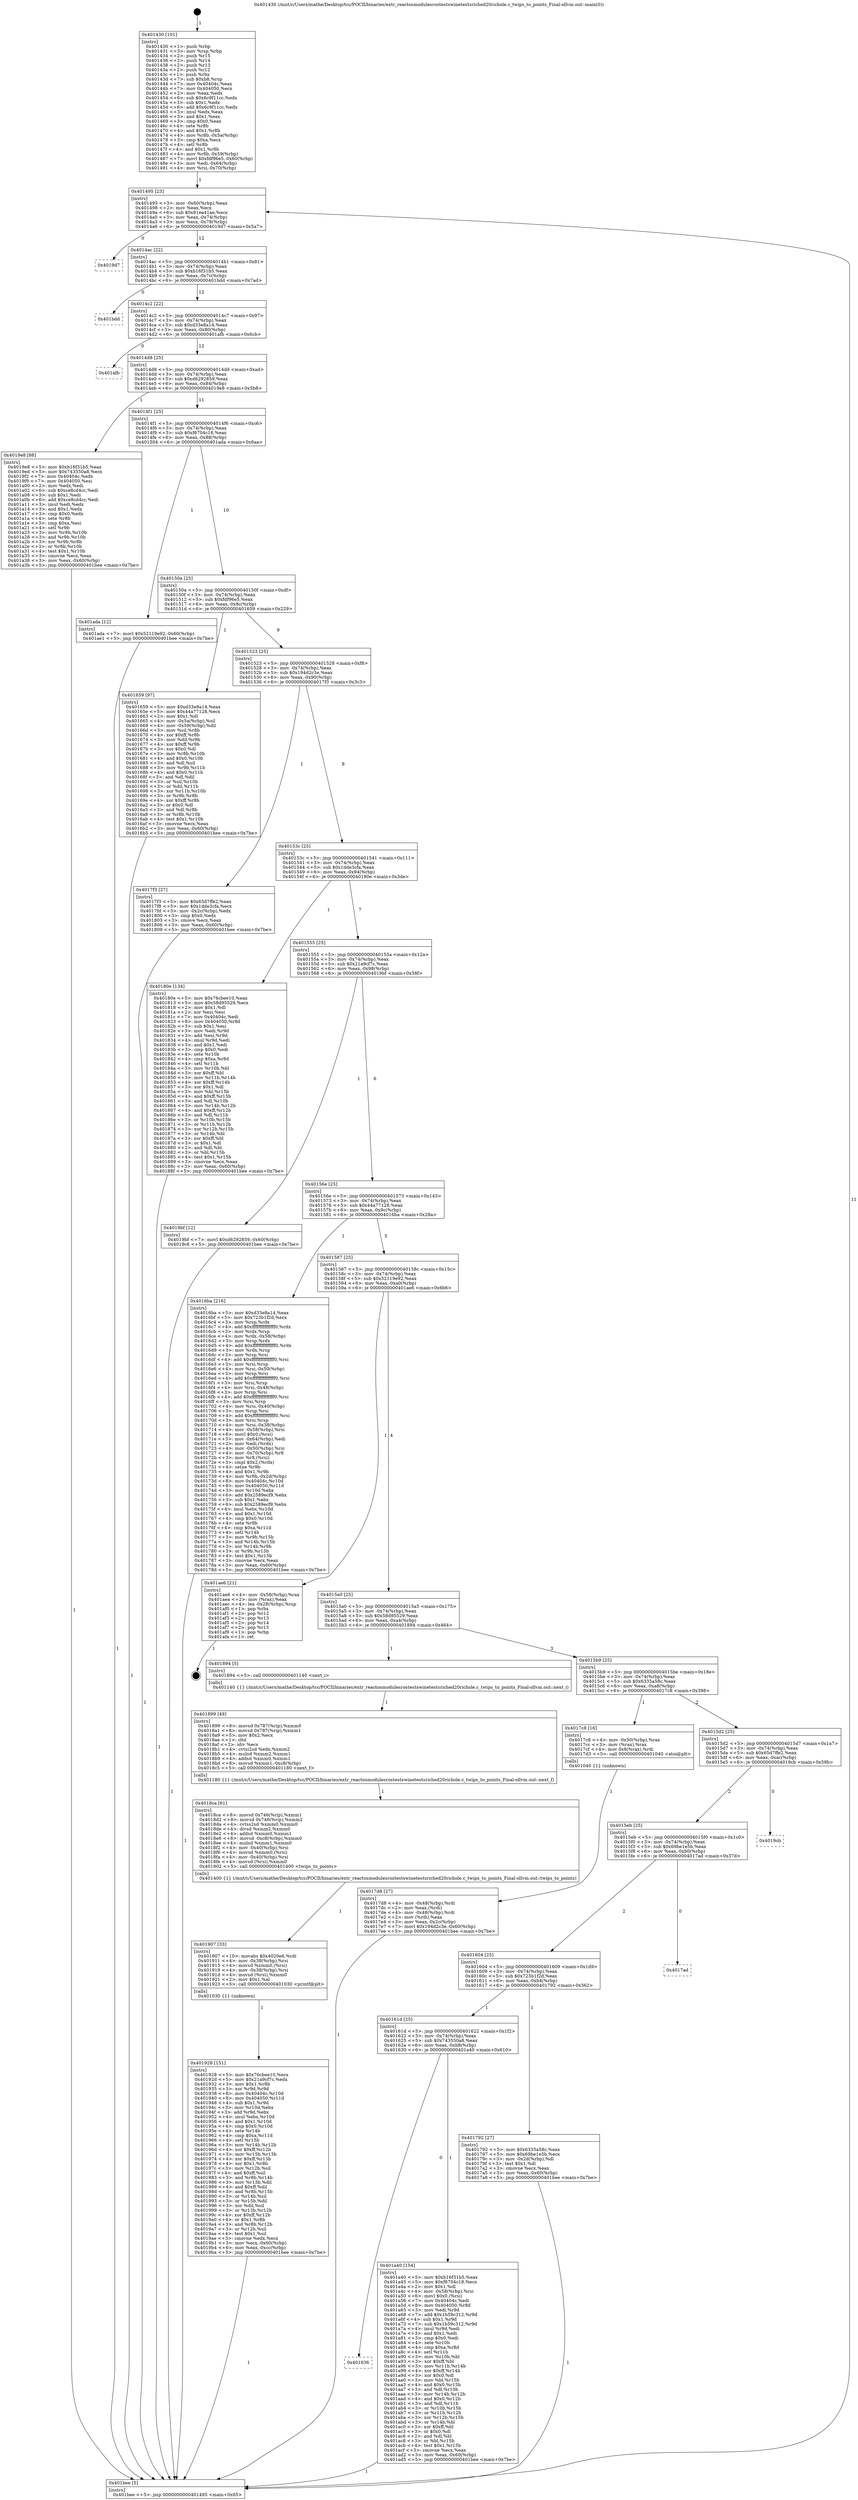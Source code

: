 digraph "0x401430" {
  label = "0x401430 (/mnt/c/Users/mathe/Desktop/tcc/POCII/binaries/extr_reactosmodulesrostestswinetestsriched20richole.c_twips_to_points_Final-ollvm.out::main(0))"
  labelloc = "t"
  node[shape=record]

  Entry [label="",width=0.3,height=0.3,shape=circle,fillcolor=black,style=filled]
  "0x401495" [label="{
     0x401495 [23]\l
     | [instrs]\l
     &nbsp;&nbsp;0x401495 \<+3\>: mov -0x60(%rbp),%eax\l
     &nbsp;&nbsp;0x401498 \<+2\>: mov %eax,%ecx\l
     &nbsp;&nbsp;0x40149a \<+6\>: sub $0x81ea41ae,%ecx\l
     &nbsp;&nbsp;0x4014a0 \<+3\>: mov %eax,-0x74(%rbp)\l
     &nbsp;&nbsp;0x4014a3 \<+3\>: mov %ecx,-0x78(%rbp)\l
     &nbsp;&nbsp;0x4014a6 \<+6\>: je 00000000004019d7 \<main+0x5a7\>\l
  }"]
  "0x4019d7" [label="{
     0x4019d7\l
  }", style=dashed]
  "0x4014ac" [label="{
     0x4014ac [22]\l
     | [instrs]\l
     &nbsp;&nbsp;0x4014ac \<+5\>: jmp 00000000004014b1 \<main+0x81\>\l
     &nbsp;&nbsp;0x4014b1 \<+3\>: mov -0x74(%rbp),%eax\l
     &nbsp;&nbsp;0x4014b4 \<+5\>: sub $0xb16f31b5,%eax\l
     &nbsp;&nbsp;0x4014b9 \<+3\>: mov %eax,-0x7c(%rbp)\l
     &nbsp;&nbsp;0x4014bc \<+6\>: je 0000000000401bdd \<main+0x7ad\>\l
  }"]
  Exit [label="",width=0.3,height=0.3,shape=circle,fillcolor=black,style=filled,peripheries=2]
  "0x401bdd" [label="{
     0x401bdd\l
  }", style=dashed]
  "0x4014c2" [label="{
     0x4014c2 [22]\l
     | [instrs]\l
     &nbsp;&nbsp;0x4014c2 \<+5\>: jmp 00000000004014c7 \<main+0x97\>\l
     &nbsp;&nbsp;0x4014c7 \<+3\>: mov -0x74(%rbp),%eax\l
     &nbsp;&nbsp;0x4014ca \<+5\>: sub $0xd33e8a14,%eax\l
     &nbsp;&nbsp;0x4014cf \<+3\>: mov %eax,-0x80(%rbp)\l
     &nbsp;&nbsp;0x4014d2 \<+6\>: je 0000000000401afb \<main+0x6cb\>\l
  }"]
  "0x401636" [label="{
     0x401636\l
  }", style=dashed]
  "0x401afb" [label="{
     0x401afb\l
  }", style=dashed]
  "0x4014d8" [label="{
     0x4014d8 [25]\l
     | [instrs]\l
     &nbsp;&nbsp;0x4014d8 \<+5\>: jmp 00000000004014dd \<main+0xad\>\l
     &nbsp;&nbsp;0x4014dd \<+3\>: mov -0x74(%rbp),%eax\l
     &nbsp;&nbsp;0x4014e0 \<+5\>: sub $0xd6292859,%eax\l
     &nbsp;&nbsp;0x4014e5 \<+6\>: mov %eax,-0x84(%rbp)\l
     &nbsp;&nbsp;0x4014eb \<+6\>: je 00000000004019e8 \<main+0x5b8\>\l
  }"]
  "0x401a40" [label="{
     0x401a40 [154]\l
     | [instrs]\l
     &nbsp;&nbsp;0x401a40 \<+5\>: mov $0xb16f31b5,%eax\l
     &nbsp;&nbsp;0x401a45 \<+5\>: mov $0xf6704c18,%ecx\l
     &nbsp;&nbsp;0x401a4a \<+2\>: mov $0x1,%dl\l
     &nbsp;&nbsp;0x401a4c \<+4\>: mov -0x58(%rbp),%rsi\l
     &nbsp;&nbsp;0x401a50 \<+6\>: movl $0x0,(%rsi)\l
     &nbsp;&nbsp;0x401a56 \<+7\>: mov 0x40404c,%edi\l
     &nbsp;&nbsp;0x401a5d \<+8\>: mov 0x404050,%r8d\l
     &nbsp;&nbsp;0x401a65 \<+3\>: mov %edi,%r9d\l
     &nbsp;&nbsp;0x401a68 \<+7\>: add $0x1b59c312,%r9d\l
     &nbsp;&nbsp;0x401a6f \<+4\>: sub $0x1,%r9d\l
     &nbsp;&nbsp;0x401a73 \<+7\>: sub $0x1b59c312,%r9d\l
     &nbsp;&nbsp;0x401a7a \<+4\>: imul %r9d,%edi\l
     &nbsp;&nbsp;0x401a7e \<+3\>: and $0x1,%edi\l
     &nbsp;&nbsp;0x401a81 \<+3\>: cmp $0x0,%edi\l
     &nbsp;&nbsp;0x401a84 \<+4\>: sete %r10b\l
     &nbsp;&nbsp;0x401a88 \<+4\>: cmp $0xa,%r8d\l
     &nbsp;&nbsp;0x401a8c \<+4\>: setl %r11b\l
     &nbsp;&nbsp;0x401a90 \<+3\>: mov %r10b,%bl\l
     &nbsp;&nbsp;0x401a93 \<+3\>: xor $0xff,%bl\l
     &nbsp;&nbsp;0x401a96 \<+3\>: mov %r11b,%r14b\l
     &nbsp;&nbsp;0x401a99 \<+4\>: xor $0xff,%r14b\l
     &nbsp;&nbsp;0x401a9d \<+3\>: xor $0x0,%dl\l
     &nbsp;&nbsp;0x401aa0 \<+3\>: mov %bl,%r15b\l
     &nbsp;&nbsp;0x401aa3 \<+4\>: and $0x0,%r15b\l
     &nbsp;&nbsp;0x401aa7 \<+3\>: and %dl,%r10b\l
     &nbsp;&nbsp;0x401aaa \<+3\>: mov %r14b,%r12b\l
     &nbsp;&nbsp;0x401aad \<+4\>: and $0x0,%r12b\l
     &nbsp;&nbsp;0x401ab1 \<+3\>: and %dl,%r11b\l
     &nbsp;&nbsp;0x401ab4 \<+3\>: or %r10b,%r15b\l
     &nbsp;&nbsp;0x401ab7 \<+3\>: or %r11b,%r12b\l
     &nbsp;&nbsp;0x401aba \<+3\>: xor %r12b,%r15b\l
     &nbsp;&nbsp;0x401abd \<+3\>: or %r14b,%bl\l
     &nbsp;&nbsp;0x401ac0 \<+3\>: xor $0xff,%bl\l
     &nbsp;&nbsp;0x401ac3 \<+3\>: or $0x0,%dl\l
     &nbsp;&nbsp;0x401ac6 \<+2\>: and %dl,%bl\l
     &nbsp;&nbsp;0x401ac8 \<+3\>: or %bl,%r15b\l
     &nbsp;&nbsp;0x401acb \<+4\>: test $0x1,%r15b\l
     &nbsp;&nbsp;0x401acf \<+3\>: cmovne %ecx,%eax\l
     &nbsp;&nbsp;0x401ad2 \<+3\>: mov %eax,-0x60(%rbp)\l
     &nbsp;&nbsp;0x401ad5 \<+5\>: jmp 0000000000401bee \<main+0x7be\>\l
  }"]
  "0x4019e8" [label="{
     0x4019e8 [88]\l
     | [instrs]\l
     &nbsp;&nbsp;0x4019e8 \<+5\>: mov $0xb16f31b5,%eax\l
     &nbsp;&nbsp;0x4019ed \<+5\>: mov $0x743550a8,%ecx\l
     &nbsp;&nbsp;0x4019f2 \<+7\>: mov 0x40404c,%edx\l
     &nbsp;&nbsp;0x4019f9 \<+7\>: mov 0x404050,%esi\l
     &nbsp;&nbsp;0x401a00 \<+2\>: mov %edx,%edi\l
     &nbsp;&nbsp;0x401a02 \<+6\>: sub $0xce8cd4cc,%edi\l
     &nbsp;&nbsp;0x401a08 \<+3\>: sub $0x1,%edi\l
     &nbsp;&nbsp;0x401a0b \<+6\>: add $0xce8cd4cc,%edi\l
     &nbsp;&nbsp;0x401a11 \<+3\>: imul %edi,%edx\l
     &nbsp;&nbsp;0x401a14 \<+3\>: and $0x1,%edx\l
     &nbsp;&nbsp;0x401a17 \<+3\>: cmp $0x0,%edx\l
     &nbsp;&nbsp;0x401a1a \<+4\>: sete %r8b\l
     &nbsp;&nbsp;0x401a1e \<+3\>: cmp $0xa,%esi\l
     &nbsp;&nbsp;0x401a21 \<+4\>: setl %r9b\l
     &nbsp;&nbsp;0x401a25 \<+3\>: mov %r8b,%r10b\l
     &nbsp;&nbsp;0x401a28 \<+3\>: and %r9b,%r10b\l
     &nbsp;&nbsp;0x401a2b \<+3\>: xor %r9b,%r8b\l
     &nbsp;&nbsp;0x401a2e \<+3\>: or %r8b,%r10b\l
     &nbsp;&nbsp;0x401a31 \<+4\>: test $0x1,%r10b\l
     &nbsp;&nbsp;0x401a35 \<+3\>: cmovne %ecx,%eax\l
     &nbsp;&nbsp;0x401a38 \<+3\>: mov %eax,-0x60(%rbp)\l
     &nbsp;&nbsp;0x401a3b \<+5\>: jmp 0000000000401bee \<main+0x7be\>\l
  }"]
  "0x4014f1" [label="{
     0x4014f1 [25]\l
     | [instrs]\l
     &nbsp;&nbsp;0x4014f1 \<+5\>: jmp 00000000004014f6 \<main+0xc6\>\l
     &nbsp;&nbsp;0x4014f6 \<+3\>: mov -0x74(%rbp),%eax\l
     &nbsp;&nbsp;0x4014f9 \<+5\>: sub $0xf6704c18,%eax\l
     &nbsp;&nbsp;0x4014fe \<+6\>: mov %eax,-0x88(%rbp)\l
     &nbsp;&nbsp;0x401504 \<+6\>: je 0000000000401ada \<main+0x6aa\>\l
  }"]
  "0x401928" [label="{
     0x401928 [151]\l
     | [instrs]\l
     &nbsp;&nbsp;0x401928 \<+5\>: mov $0x76cbee10,%ecx\l
     &nbsp;&nbsp;0x40192d \<+5\>: mov $0x21a9cf7c,%edx\l
     &nbsp;&nbsp;0x401932 \<+3\>: mov $0x1,%r8b\l
     &nbsp;&nbsp;0x401935 \<+3\>: xor %r9d,%r9d\l
     &nbsp;&nbsp;0x401938 \<+8\>: mov 0x40404c,%r10d\l
     &nbsp;&nbsp;0x401940 \<+8\>: mov 0x404050,%r11d\l
     &nbsp;&nbsp;0x401948 \<+4\>: sub $0x1,%r9d\l
     &nbsp;&nbsp;0x40194c \<+3\>: mov %r10d,%ebx\l
     &nbsp;&nbsp;0x40194f \<+3\>: add %r9d,%ebx\l
     &nbsp;&nbsp;0x401952 \<+4\>: imul %ebx,%r10d\l
     &nbsp;&nbsp;0x401956 \<+4\>: and $0x1,%r10d\l
     &nbsp;&nbsp;0x40195a \<+4\>: cmp $0x0,%r10d\l
     &nbsp;&nbsp;0x40195e \<+4\>: sete %r14b\l
     &nbsp;&nbsp;0x401962 \<+4\>: cmp $0xa,%r11d\l
     &nbsp;&nbsp;0x401966 \<+4\>: setl %r15b\l
     &nbsp;&nbsp;0x40196a \<+3\>: mov %r14b,%r12b\l
     &nbsp;&nbsp;0x40196d \<+4\>: xor $0xff,%r12b\l
     &nbsp;&nbsp;0x401971 \<+3\>: mov %r15b,%r13b\l
     &nbsp;&nbsp;0x401974 \<+4\>: xor $0xff,%r13b\l
     &nbsp;&nbsp;0x401978 \<+4\>: xor $0x1,%r8b\l
     &nbsp;&nbsp;0x40197c \<+3\>: mov %r12b,%sil\l
     &nbsp;&nbsp;0x40197f \<+4\>: and $0xff,%sil\l
     &nbsp;&nbsp;0x401983 \<+3\>: and %r8b,%r14b\l
     &nbsp;&nbsp;0x401986 \<+3\>: mov %r13b,%dil\l
     &nbsp;&nbsp;0x401989 \<+4\>: and $0xff,%dil\l
     &nbsp;&nbsp;0x40198d \<+3\>: and %r8b,%r15b\l
     &nbsp;&nbsp;0x401990 \<+3\>: or %r14b,%sil\l
     &nbsp;&nbsp;0x401993 \<+3\>: or %r15b,%dil\l
     &nbsp;&nbsp;0x401996 \<+3\>: xor %dil,%sil\l
     &nbsp;&nbsp;0x401999 \<+3\>: or %r13b,%r12b\l
     &nbsp;&nbsp;0x40199c \<+4\>: xor $0xff,%r12b\l
     &nbsp;&nbsp;0x4019a0 \<+4\>: or $0x1,%r8b\l
     &nbsp;&nbsp;0x4019a4 \<+3\>: and %r8b,%r12b\l
     &nbsp;&nbsp;0x4019a7 \<+3\>: or %r12b,%sil\l
     &nbsp;&nbsp;0x4019aa \<+4\>: test $0x1,%sil\l
     &nbsp;&nbsp;0x4019ae \<+3\>: cmovne %edx,%ecx\l
     &nbsp;&nbsp;0x4019b1 \<+3\>: mov %ecx,-0x60(%rbp)\l
     &nbsp;&nbsp;0x4019b4 \<+6\>: mov %eax,-0xcc(%rbp)\l
     &nbsp;&nbsp;0x4019ba \<+5\>: jmp 0000000000401bee \<main+0x7be\>\l
  }"]
  "0x401ada" [label="{
     0x401ada [12]\l
     | [instrs]\l
     &nbsp;&nbsp;0x401ada \<+7\>: movl $0x52119e92,-0x60(%rbp)\l
     &nbsp;&nbsp;0x401ae1 \<+5\>: jmp 0000000000401bee \<main+0x7be\>\l
  }"]
  "0x40150a" [label="{
     0x40150a [25]\l
     | [instrs]\l
     &nbsp;&nbsp;0x40150a \<+5\>: jmp 000000000040150f \<main+0xdf\>\l
     &nbsp;&nbsp;0x40150f \<+3\>: mov -0x74(%rbp),%eax\l
     &nbsp;&nbsp;0x401512 \<+5\>: sub $0xfdf96e5,%eax\l
     &nbsp;&nbsp;0x401517 \<+6\>: mov %eax,-0x8c(%rbp)\l
     &nbsp;&nbsp;0x40151d \<+6\>: je 0000000000401659 \<main+0x229\>\l
  }"]
  "0x401907" [label="{
     0x401907 [33]\l
     | [instrs]\l
     &nbsp;&nbsp;0x401907 \<+10\>: movabs $0x4020e6,%rdi\l
     &nbsp;&nbsp;0x401911 \<+4\>: mov -0x38(%rbp),%rsi\l
     &nbsp;&nbsp;0x401915 \<+4\>: movsd %xmm0,(%rsi)\l
     &nbsp;&nbsp;0x401919 \<+4\>: mov -0x38(%rbp),%rsi\l
     &nbsp;&nbsp;0x40191d \<+4\>: movsd (%rsi),%xmm0\l
     &nbsp;&nbsp;0x401921 \<+2\>: mov $0x1,%al\l
     &nbsp;&nbsp;0x401923 \<+5\>: call 0000000000401030 \<printf@plt\>\l
     | [calls]\l
     &nbsp;&nbsp;0x401030 \{1\} (unknown)\l
  }"]
  "0x401659" [label="{
     0x401659 [97]\l
     | [instrs]\l
     &nbsp;&nbsp;0x401659 \<+5\>: mov $0xd33e8a14,%eax\l
     &nbsp;&nbsp;0x40165e \<+5\>: mov $0x44a77128,%ecx\l
     &nbsp;&nbsp;0x401663 \<+2\>: mov $0x1,%dl\l
     &nbsp;&nbsp;0x401665 \<+4\>: mov -0x5a(%rbp),%sil\l
     &nbsp;&nbsp;0x401669 \<+4\>: mov -0x59(%rbp),%dil\l
     &nbsp;&nbsp;0x40166d \<+3\>: mov %sil,%r8b\l
     &nbsp;&nbsp;0x401670 \<+4\>: xor $0xff,%r8b\l
     &nbsp;&nbsp;0x401674 \<+3\>: mov %dil,%r9b\l
     &nbsp;&nbsp;0x401677 \<+4\>: xor $0xff,%r9b\l
     &nbsp;&nbsp;0x40167b \<+3\>: xor $0x0,%dl\l
     &nbsp;&nbsp;0x40167e \<+3\>: mov %r8b,%r10b\l
     &nbsp;&nbsp;0x401681 \<+4\>: and $0x0,%r10b\l
     &nbsp;&nbsp;0x401685 \<+3\>: and %dl,%sil\l
     &nbsp;&nbsp;0x401688 \<+3\>: mov %r9b,%r11b\l
     &nbsp;&nbsp;0x40168b \<+4\>: and $0x0,%r11b\l
     &nbsp;&nbsp;0x40168f \<+3\>: and %dl,%dil\l
     &nbsp;&nbsp;0x401692 \<+3\>: or %sil,%r10b\l
     &nbsp;&nbsp;0x401695 \<+3\>: or %dil,%r11b\l
     &nbsp;&nbsp;0x401698 \<+3\>: xor %r11b,%r10b\l
     &nbsp;&nbsp;0x40169b \<+3\>: or %r9b,%r8b\l
     &nbsp;&nbsp;0x40169e \<+4\>: xor $0xff,%r8b\l
     &nbsp;&nbsp;0x4016a2 \<+3\>: or $0x0,%dl\l
     &nbsp;&nbsp;0x4016a5 \<+3\>: and %dl,%r8b\l
     &nbsp;&nbsp;0x4016a8 \<+3\>: or %r8b,%r10b\l
     &nbsp;&nbsp;0x4016ab \<+4\>: test $0x1,%r10b\l
     &nbsp;&nbsp;0x4016af \<+3\>: cmovne %ecx,%eax\l
     &nbsp;&nbsp;0x4016b2 \<+3\>: mov %eax,-0x60(%rbp)\l
     &nbsp;&nbsp;0x4016b5 \<+5\>: jmp 0000000000401bee \<main+0x7be\>\l
  }"]
  "0x401523" [label="{
     0x401523 [25]\l
     | [instrs]\l
     &nbsp;&nbsp;0x401523 \<+5\>: jmp 0000000000401528 \<main+0xf8\>\l
     &nbsp;&nbsp;0x401528 \<+3\>: mov -0x74(%rbp),%eax\l
     &nbsp;&nbsp;0x40152b \<+5\>: sub $0x194d2c3e,%eax\l
     &nbsp;&nbsp;0x401530 \<+6\>: mov %eax,-0x90(%rbp)\l
     &nbsp;&nbsp;0x401536 \<+6\>: je 00000000004017f3 \<main+0x3c3\>\l
  }"]
  "0x401bee" [label="{
     0x401bee [5]\l
     | [instrs]\l
     &nbsp;&nbsp;0x401bee \<+5\>: jmp 0000000000401495 \<main+0x65\>\l
  }"]
  "0x401430" [label="{
     0x401430 [101]\l
     | [instrs]\l
     &nbsp;&nbsp;0x401430 \<+1\>: push %rbp\l
     &nbsp;&nbsp;0x401431 \<+3\>: mov %rsp,%rbp\l
     &nbsp;&nbsp;0x401434 \<+2\>: push %r15\l
     &nbsp;&nbsp;0x401436 \<+2\>: push %r14\l
     &nbsp;&nbsp;0x401438 \<+2\>: push %r13\l
     &nbsp;&nbsp;0x40143a \<+2\>: push %r12\l
     &nbsp;&nbsp;0x40143c \<+1\>: push %rbx\l
     &nbsp;&nbsp;0x40143d \<+7\>: sub $0xb8,%rsp\l
     &nbsp;&nbsp;0x401444 \<+7\>: mov 0x40404c,%eax\l
     &nbsp;&nbsp;0x40144b \<+7\>: mov 0x404050,%ecx\l
     &nbsp;&nbsp;0x401452 \<+2\>: mov %eax,%edx\l
     &nbsp;&nbsp;0x401454 \<+6\>: sub $0x6c9f11cc,%edx\l
     &nbsp;&nbsp;0x40145a \<+3\>: sub $0x1,%edx\l
     &nbsp;&nbsp;0x40145d \<+6\>: add $0x6c9f11cc,%edx\l
     &nbsp;&nbsp;0x401463 \<+3\>: imul %edx,%eax\l
     &nbsp;&nbsp;0x401466 \<+3\>: and $0x1,%eax\l
     &nbsp;&nbsp;0x401469 \<+3\>: cmp $0x0,%eax\l
     &nbsp;&nbsp;0x40146c \<+4\>: sete %r8b\l
     &nbsp;&nbsp;0x401470 \<+4\>: and $0x1,%r8b\l
     &nbsp;&nbsp;0x401474 \<+4\>: mov %r8b,-0x5a(%rbp)\l
     &nbsp;&nbsp;0x401478 \<+3\>: cmp $0xa,%ecx\l
     &nbsp;&nbsp;0x40147b \<+4\>: setl %r8b\l
     &nbsp;&nbsp;0x40147f \<+4\>: and $0x1,%r8b\l
     &nbsp;&nbsp;0x401483 \<+4\>: mov %r8b,-0x59(%rbp)\l
     &nbsp;&nbsp;0x401487 \<+7\>: movl $0xfdf96e5,-0x60(%rbp)\l
     &nbsp;&nbsp;0x40148e \<+3\>: mov %edi,-0x64(%rbp)\l
     &nbsp;&nbsp;0x401491 \<+4\>: mov %rsi,-0x70(%rbp)\l
  }"]
  "0x4018ca" [label="{
     0x4018ca [61]\l
     | [instrs]\l
     &nbsp;&nbsp;0x4018ca \<+8\>: movsd 0x746(%rip),%xmm1\l
     &nbsp;&nbsp;0x4018d2 \<+8\>: movsd 0x746(%rip),%xmm2\l
     &nbsp;&nbsp;0x4018da \<+4\>: cvtss2sd %xmm0,%xmm0\l
     &nbsp;&nbsp;0x4018de \<+4\>: divsd %xmm2,%xmm0\l
     &nbsp;&nbsp;0x4018e2 \<+4\>: addsd %xmm0,%xmm1\l
     &nbsp;&nbsp;0x4018e6 \<+8\>: movsd -0xc8(%rbp),%xmm0\l
     &nbsp;&nbsp;0x4018ee \<+4\>: mulsd %xmm1,%xmm0\l
     &nbsp;&nbsp;0x4018f2 \<+4\>: mov -0x40(%rbp),%rsi\l
     &nbsp;&nbsp;0x4018f6 \<+4\>: movsd %xmm0,(%rsi)\l
     &nbsp;&nbsp;0x4018fa \<+4\>: mov -0x40(%rbp),%rsi\l
     &nbsp;&nbsp;0x4018fe \<+4\>: movsd (%rsi),%xmm0\l
     &nbsp;&nbsp;0x401902 \<+5\>: call 0000000000401400 \<twips_to_points\>\l
     | [calls]\l
     &nbsp;&nbsp;0x401400 \{1\} (/mnt/c/Users/mathe/Desktop/tcc/POCII/binaries/extr_reactosmodulesrostestswinetestsriched20richole.c_twips_to_points_Final-ollvm.out::twips_to_points)\l
  }"]
  "0x4017f3" [label="{
     0x4017f3 [27]\l
     | [instrs]\l
     &nbsp;&nbsp;0x4017f3 \<+5\>: mov $0x65d7ffe2,%eax\l
     &nbsp;&nbsp;0x4017f8 \<+5\>: mov $0x1dde3cfa,%ecx\l
     &nbsp;&nbsp;0x4017fd \<+3\>: mov -0x2c(%rbp),%edx\l
     &nbsp;&nbsp;0x401800 \<+3\>: cmp $0x0,%edx\l
     &nbsp;&nbsp;0x401803 \<+3\>: cmove %ecx,%eax\l
     &nbsp;&nbsp;0x401806 \<+3\>: mov %eax,-0x60(%rbp)\l
     &nbsp;&nbsp;0x401809 \<+5\>: jmp 0000000000401bee \<main+0x7be\>\l
  }"]
  "0x40153c" [label="{
     0x40153c [25]\l
     | [instrs]\l
     &nbsp;&nbsp;0x40153c \<+5\>: jmp 0000000000401541 \<main+0x111\>\l
     &nbsp;&nbsp;0x401541 \<+3\>: mov -0x74(%rbp),%eax\l
     &nbsp;&nbsp;0x401544 \<+5\>: sub $0x1dde3cfa,%eax\l
     &nbsp;&nbsp;0x401549 \<+6\>: mov %eax,-0x94(%rbp)\l
     &nbsp;&nbsp;0x40154f \<+6\>: je 000000000040180e \<main+0x3de\>\l
  }"]
  "0x401899" [label="{
     0x401899 [49]\l
     | [instrs]\l
     &nbsp;&nbsp;0x401899 \<+8\>: movsd 0x787(%rip),%xmm0\l
     &nbsp;&nbsp;0x4018a1 \<+8\>: movsd 0x787(%rip),%xmm1\l
     &nbsp;&nbsp;0x4018a9 \<+5\>: mov $0x2,%ecx\l
     &nbsp;&nbsp;0x4018ae \<+1\>: cltd\l
     &nbsp;&nbsp;0x4018af \<+2\>: idiv %ecx\l
     &nbsp;&nbsp;0x4018b1 \<+4\>: cvtsi2sd %edx,%xmm2\l
     &nbsp;&nbsp;0x4018b5 \<+4\>: mulsd %xmm2,%xmm1\l
     &nbsp;&nbsp;0x4018b9 \<+4\>: addsd %xmm0,%xmm1\l
     &nbsp;&nbsp;0x4018bd \<+8\>: movsd %xmm1,-0xc8(%rbp)\l
     &nbsp;&nbsp;0x4018c5 \<+5\>: call 0000000000401180 \<next_f\>\l
     | [calls]\l
     &nbsp;&nbsp;0x401180 \{1\} (/mnt/c/Users/mathe/Desktop/tcc/POCII/binaries/extr_reactosmodulesrostestswinetestsriched20richole.c_twips_to_points_Final-ollvm.out::next_f)\l
  }"]
  "0x40180e" [label="{
     0x40180e [134]\l
     | [instrs]\l
     &nbsp;&nbsp;0x40180e \<+5\>: mov $0x76cbee10,%eax\l
     &nbsp;&nbsp;0x401813 \<+5\>: mov $0x58d95529,%ecx\l
     &nbsp;&nbsp;0x401818 \<+2\>: mov $0x1,%dl\l
     &nbsp;&nbsp;0x40181a \<+2\>: xor %esi,%esi\l
     &nbsp;&nbsp;0x40181c \<+7\>: mov 0x40404c,%edi\l
     &nbsp;&nbsp;0x401823 \<+8\>: mov 0x404050,%r8d\l
     &nbsp;&nbsp;0x40182b \<+3\>: sub $0x1,%esi\l
     &nbsp;&nbsp;0x40182e \<+3\>: mov %edi,%r9d\l
     &nbsp;&nbsp;0x401831 \<+3\>: add %esi,%r9d\l
     &nbsp;&nbsp;0x401834 \<+4\>: imul %r9d,%edi\l
     &nbsp;&nbsp;0x401838 \<+3\>: and $0x1,%edi\l
     &nbsp;&nbsp;0x40183b \<+3\>: cmp $0x0,%edi\l
     &nbsp;&nbsp;0x40183e \<+4\>: sete %r10b\l
     &nbsp;&nbsp;0x401842 \<+4\>: cmp $0xa,%r8d\l
     &nbsp;&nbsp;0x401846 \<+4\>: setl %r11b\l
     &nbsp;&nbsp;0x40184a \<+3\>: mov %r10b,%bl\l
     &nbsp;&nbsp;0x40184d \<+3\>: xor $0xff,%bl\l
     &nbsp;&nbsp;0x401850 \<+3\>: mov %r11b,%r14b\l
     &nbsp;&nbsp;0x401853 \<+4\>: xor $0xff,%r14b\l
     &nbsp;&nbsp;0x401857 \<+3\>: xor $0x1,%dl\l
     &nbsp;&nbsp;0x40185a \<+3\>: mov %bl,%r15b\l
     &nbsp;&nbsp;0x40185d \<+4\>: and $0xff,%r15b\l
     &nbsp;&nbsp;0x401861 \<+3\>: and %dl,%r10b\l
     &nbsp;&nbsp;0x401864 \<+3\>: mov %r14b,%r12b\l
     &nbsp;&nbsp;0x401867 \<+4\>: and $0xff,%r12b\l
     &nbsp;&nbsp;0x40186b \<+3\>: and %dl,%r11b\l
     &nbsp;&nbsp;0x40186e \<+3\>: or %r10b,%r15b\l
     &nbsp;&nbsp;0x401871 \<+3\>: or %r11b,%r12b\l
     &nbsp;&nbsp;0x401874 \<+3\>: xor %r12b,%r15b\l
     &nbsp;&nbsp;0x401877 \<+3\>: or %r14b,%bl\l
     &nbsp;&nbsp;0x40187a \<+3\>: xor $0xff,%bl\l
     &nbsp;&nbsp;0x40187d \<+3\>: or $0x1,%dl\l
     &nbsp;&nbsp;0x401880 \<+2\>: and %dl,%bl\l
     &nbsp;&nbsp;0x401882 \<+3\>: or %bl,%r15b\l
     &nbsp;&nbsp;0x401885 \<+4\>: test $0x1,%r15b\l
     &nbsp;&nbsp;0x401889 \<+3\>: cmovne %ecx,%eax\l
     &nbsp;&nbsp;0x40188c \<+3\>: mov %eax,-0x60(%rbp)\l
     &nbsp;&nbsp;0x40188f \<+5\>: jmp 0000000000401bee \<main+0x7be\>\l
  }"]
  "0x401555" [label="{
     0x401555 [25]\l
     | [instrs]\l
     &nbsp;&nbsp;0x401555 \<+5\>: jmp 000000000040155a \<main+0x12a\>\l
     &nbsp;&nbsp;0x40155a \<+3\>: mov -0x74(%rbp),%eax\l
     &nbsp;&nbsp;0x40155d \<+5\>: sub $0x21a9cf7c,%eax\l
     &nbsp;&nbsp;0x401562 \<+6\>: mov %eax,-0x98(%rbp)\l
     &nbsp;&nbsp;0x401568 \<+6\>: je 00000000004019bf \<main+0x58f\>\l
  }"]
  "0x4017d8" [label="{
     0x4017d8 [27]\l
     | [instrs]\l
     &nbsp;&nbsp;0x4017d8 \<+4\>: mov -0x48(%rbp),%rdi\l
     &nbsp;&nbsp;0x4017dc \<+2\>: mov %eax,(%rdi)\l
     &nbsp;&nbsp;0x4017de \<+4\>: mov -0x48(%rbp),%rdi\l
     &nbsp;&nbsp;0x4017e2 \<+2\>: mov (%rdi),%eax\l
     &nbsp;&nbsp;0x4017e4 \<+3\>: mov %eax,-0x2c(%rbp)\l
     &nbsp;&nbsp;0x4017e7 \<+7\>: movl $0x194d2c3e,-0x60(%rbp)\l
     &nbsp;&nbsp;0x4017ee \<+5\>: jmp 0000000000401bee \<main+0x7be\>\l
  }"]
  "0x4019bf" [label="{
     0x4019bf [12]\l
     | [instrs]\l
     &nbsp;&nbsp;0x4019bf \<+7\>: movl $0xd6292859,-0x60(%rbp)\l
     &nbsp;&nbsp;0x4019c6 \<+5\>: jmp 0000000000401bee \<main+0x7be\>\l
  }"]
  "0x40156e" [label="{
     0x40156e [25]\l
     | [instrs]\l
     &nbsp;&nbsp;0x40156e \<+5\>: jmp 0000000000401573 \<main+0x143\>\l
     &nbsp;&nbsp;0x401573 \<+3\>: mov -0x74(%rbp),%eax\l
     &nbsp;&nbsp;0x401576 \<+5\>: sub $0x44a77128,%eax\l
     &nbsp;&nbsp;0x40157b \<+6\>: mov %eax,-0x9c(%rbp)\l
     &nbsp;&nbsp;0x401581 \<+6\>: je 00000000004016ba \<main+0x28a\>\l
  }"]
  "0x40161d" [label="{
     0x40161d [25]\l
     | [instrs]\l
     &nbsp;&nbsp;0x40161d \<+5\>: jmp 0000000000401622 \<main+0x1f2\>\l
     &nbsp;&nbsp;0x401622 \<+3\>: mov -0x74(%rbp),%eax\l
     &nbsp;&nbsp;0x401625 \<+5\>: sub $0x743550a8,%eax\l
     &nbsp;&nbsp;0x40162a \<+6\>: mov %eax,-0xb8(%rbp)\l
     &nbsp;&nbsp;0x401630 \<+6\>: je 0000000000401a40 \<main+0x610\>\l
  }"]
  "0x4016ba" [label="{
     0x4016ba [216]\l
     | [instrs]\l
     &nbsp;&nbsp;0x4016ba \<+5\>: mov $0xd33e8a14,%eax\l
     &nbsp;&nbsp;0x4016bf \<+5\>: mov $0x723b1f2d,%ecx\l
     &nbsp;&nbsp;0x4016c4 \<+3\>: mov %rsp,%rdx\l
     &nbsp;&nbsp;0x4016c7 \<+4\>: add $0xfffffffffffffff0,%rdx\l
     &nbsp;&nbsp;0x4016cb \<+3\>: mov %rdx,%rsp\l
     &nbsp;&nbsp;0x4016ce \<+4\>: mov %rdx,-0x58(%rbp)\l
     &nbsp;&nbsp;0x4016d2 \<+3\>: mov %rsp,%rdx\l
     &nbsp;&nbsp;0x4016d5 \<+4\>: add $0xfffffffffffffff0,%rdx\l
     &nbsp;&nbsp;0x4016d9 \<+3\>: mov %rdx,%rsp\l
     &nbsp;&nbsp;0x4016dc \<+3\>: mov %rsp,%rsi\l
     &nbsp;&nbsp;0x4016df \<+4\>: add $0xfffffffffffffff0,%rsi\l
     &nbsp;&nbsp;0x4016e3 \<+3\>: mov %rsi,%rsp\l
     &nbsp;&nbsp;0x4016e6 \<+4\>: mov %rsi,-0x50(%rbp)\l
     &nbsp;&nbsp;0x4016ea \<+3\>: mov %rsp,%rsi\l
     &nbsp;&nbsp;0x4016ed \<+4\>: add $0xfffffffffffffff0,%rsi\l
     &nbsp;&nbsp;0x4016f1 \<+3\>: mov %rsi,%rsp\l
     &nbsp;&nbsp;0x4016f4 \<+4\>: mov %rsi,-0x48(%rbp)\l
     &nbsp;&nbsp;0x4016f8 \<+3\>: mov %rsp,%rsi\l
     &nbsp;&nbsp;0x4016fb \<+4\>: add $0xfffffffffffffff0,%rsi\l
     &nbsp;&nbsp;0x4016ff \<+3\>: mov %rsi,%rsp\l
     &nbsp;&nbsp;0x401702 \<+4\>: mov %rsi,-0x40(%rbp)\l
     &nbsp;&nbsp;0x401706 \<+3\>: mov %rsp,%rsi\l
     &nbsp;&nbsp;0x401709 \<+4\>: add $0xfffffffffffffff0,%rsi\l
     &nbsp;&nbsp;0x40170d \<+3\>: mov %rsi,%rsp\l
     &nbsp;&nbsp;0x401710 \<+4\>: mov %rsi,-0x38(%rbp)\l
     &nbsp;&nbsp;0x401714 \<+4\>: mov -0x58(%rbp),%rsi\l
     &nbsp;&nbsp;0x401718 \<+6\>: movl $0x0,(%rsi)\l
     &nbsp;&nbsp;0x40171e \<+3\>: mov -0x64(%rbp),%edi\l
     &nbsp;&nbsp;0x401721 \<+2\>: mov %edi,(%rdx)\l
     &nbsp;&nbsp;0x401723 \<+4\>: mov -0x50(%rbp),%rsi\l
     &nbsp;&nbsp;0x401727 \<+4\>: mov -0x70(%rbp),%r8\l
     &nbsp;&nbsp;0x40172b \<+3\>: mov %r8,(%rsi)\l
     &nbsp;&nbsp;0x40172e \<+3\>: cmpl $0x2,(%rdx)\l
     &nbsp;&nbsp;0x401731 \<+4\>: setne %r9b\l
     &nbsp;&nbsp;0x401735 \<+4\>: and $0x1,%r9b\l
     &nbsp;&nbsp;0x401739 \<+4\>: mov %r9b,-0x2d(%rbp)\l
     &nbsp;&nbsp;0x40173d \<+8\>: mov 0x40404c,%r10d\l
     &nbsp;&nbsp;0x401745 \<+8\>: mov 0x404050,%r11d\l
     &nbsp;&nbsp;0x40174d \<+3\>: mov %r10d,%ebx\l
     &nbsp;&nbsp;0x401750 \<+6\>: add $0x2589ecf9,%ebx\l
     &nbsp;&nbsp;0x401756 \<+3\>: sub $0x1,%ebx\l
     &nbsp;&nbsp;0x401759 \<+6\>: sub $0x2589ecf9,%ebx\l
     &nbsp;&nbsp;0x40175f \<+4\>: imul %ebx,%r10d\l
     &nbsp;&nbsp;0x401763 \<+4\>: and $0x1,%r10d\l
     &nbsp;&nbsp;0x401767 \<+4\>: cmp $0x0,%r10d\l
     &nbsp;&nbsp;0x40176b \<+4\>: sete %r9b\l
     &nbsp;&nbsp;0x40176f \<+4\>: cmp $0xa,%r11d\l
     &nbsp;&nbsp;0x401773 \<+4\>: setl %r14b\l
     &nbsp;&nbsp;0x401777 \<+3\>: mov %r9b,%r15b\l
     &nbsp;&nbsp;0x40177a \<+3\>: and %r14b,%r15b\l
     &nbsp;&nbsp;0x40177d \<+3\>: xor %r14b,%r9b\l
     &nbsp;&nbsp;0x401780 \<+3\>: or %r9b,%r15b\l
     &nbsp;&nbsp;0x401783 \<+4\>: test $0x1,%r15b\l
     &nbsp;&nbsp;0x401787 \<+3\>: cmovne %ecx,%eax\l
     &nbsp;&nbsp;0x40178a \<+3\>: mov %eax,-0x60(%rbp)\l
     &nbsp;&nbsp;0x40178d \<+5\>: jmp 0000000000401bee \<main+0x7be\>\l
  }"]
  "0x401587" [label="{
     0x401587 [25]\l
     | [instrs]\l
     &nbsp;&nbsp;0x401587 \<+5\>: jmp 000000000040158c \<main+0x15c\>\l
     &nbsp;&nbsp;0x40158c \<+3\>: mov -0x74(%rbp),%eax\l
     &nbsp;&nbsp;0x40158f \<+5\>: sub $0x52119e92,%eax\l
     &nbsp;&nbsp;0x401594 \<+6\>: mov %eax,-0xa0(%rbp)\l
     &nbsp;&nbsp;0x40159a \<+6\>: je 0000000000401ae6 \<main+0x6b6\>\l
  }"]
  "0x401792" [label="{
     0x401792 [27]\l
     | [instrs]\l
     &nbsp;&nbsp;0x401792 \<+5\>: mov $0x6335a58c,%eax\l
     &nbsp;&nbsp;0x401797 \<+5\>: mov $0x69be1e5b,%ecx\l
     &nbsp;&nbsp;0x40179c \<+3\>: mov -0x2d(%rbp),%dl\l
     &nbsp;&nbsp;0x40179f \<+3\>: test $0x1,%dl\l
     &nbsp;&nbsp;0x4017a2 \<+3\>: cmovne %ecx,%eax\l
     &nbsp;&nbsp;0x4017a5 \<+3\>: mov %eax,-0x60(%rbp)\l
     &nbsp;&nbsp;0x4017a8 \<+5\>: jmp 0000000000401bee \<main+0x7be\>\l
  }"]
  "0x401ae6" [label="{
     0x401ae6 [21]\l
     | [instrs]\l
     &nbsp;&nbsp;0x401ae6 \<+4\>: mov -0x58(%rbp),%rax\l
     &nbsp;&nbsp;0x401aea \<+2\>: mov (%rax),%eax\l
     &nbsp;&nbsp;0x401aec \<+4\>: lea -0x28(%rbp),%rsp\l
     &nbsp;&nbsp;0x401af0 \<+1\>: pop %rbx\l
     &nbsp;&nbsp;0x401af1 \<+2\>: pop %r12\l
     &nbsp;&nbsp;0x401af3 \<+2\>: pop %r13\l
     &nbsp;&nbsp;0x401af5 \<+2\>: pop %r14\l
     &nbsp;&nbsp;0x401af7 \<+2\>: pop %r15\l
     &nbsp;&nbsp;0x401af9 \<+1\>: pop %rbp\l
     &nbsp;&nbsp;0x401afa \<+1\>: ret\l
  }"]
  "0x4015a0" [label="{
     0x4015a0 [25]\l
     | [instrs]\l
     &nbsp;&nbsp;0x4015a0 \<+5\>: jmp 00000000004015a5 \<main+0x175\>\l
     &nbsp;&nbsp;0x4015a5 \<+3\>: mov -0x74(%rbp),%eax\l
     &nbsp;&nbsp;0x4015a8 \<+5\>: sub $0x58d95529,%eax\l
     &nbsp;&nbsp;0x4015ad \<+6\>: mov %eax,-0xa4(%rbp)\l
     &nbsp;&nbsp;0x4015b3 \<+6\>: je 0000000000401894 \<main+0x464\>\l
  }"]
  "0x401604" [label="{
     0x401604 [25]\l
     | [instrs]\l
     &nbsp;&nbsp;0x401604 \<+5\>: jmp 0000000000401609 \<main+0x1d9\>\l
     &nbsp;&nbsp;0x401609 \<+3\>: mov -0x74(%rbp),%eax\l
     &nbsp;&nbsp;0x40160c \<+5\>: sub $0x723b1f2d,%eax\l
     &nbsp;&nbsp;0x401611 \<+6\>: mov %eax,-0xb4(%rbp)\l
     &nbsp;&nbsp;0x401617 \<+6\>: je 0000000000401792 \<main+0x362\>\l
  }"]
  "0x401894" [label="{
     0x401894 [5]\l
     | [instrs]\l
     &nbsp;&nbsp;0x401894 \<+5\>: call 0000000000401140 \<next_i\>\l
     | [calls]\l
     &nbsp;&nbsp;0x401140 \{1\} (/mnt/c/Users/mathe/Desktop/tcc/POCII/binaries/extr_reactosmodulesrostestswinetestsriched20richole.c_twips_to_points_Final-ollvm.out::next_i)\l
  }"]
  "0x4015b9" [label="{
     0x4015b9 [25]\l
     | [instrs]\l
     &nbsp;&nbsp;0x4015b9 \<+5\>: jmp 00000000004015be \<main+0x18e\>\l
     &nbsp;&nbsp;0x4015be \<+3\>: mov -0x74(%rbp),%eax\l
     &nbsp;&nbsp;0x4015c1 \<+5\>: sub $0x6335a58c,%eax\l
     &nbsp;&nbsp;0x4015c6 \<+6\>: mov %eax,-0xa8(%rbp)\l
     &nbsp;&nbsp;0x4015cc \<+6\>: je 00000000004017c8 \<main+0x398\>\l
  }"]
  "0x4017ad" [label="{
     0x4017ad\l
  }", style=dashed]
  "0x4017c8" [label="{
     0x4017c8 [16]\l
     | [instrs]\l
     &nbsp;&nbsp;0x4017c8 \<+4\>: mov -0x50(%rbp),%rax\l
     &nbsp;&nbsp;0x4017cc \<+3\>: mov (%rax),%rax\l
     &nbsp;&nbsp;0x4017cf \<+4\>: mov 0x8(%rax),%rdi\l
     &nbsp;&nbsp;0x4017d3 \<+5\>: call 0000000000401040 \<atoi@plt\>\l
     | [calls]\l
     &nbsp;&nbsp;0x401040 \{1\} (unknown)\l
  }"]
  "0x4015d2" [label="{
     0x4015d2 [25]\l
     | [instrs]\l
     &nbsp;&nbsp;0x4015d2 \<+5\>: jmp 00000000004015d7 \<main+0x1a7\>\l
     &nbsp;&nbsp;0x4015d7 \<+3\>: mov -0x74(%rbp),%eax\l
     &nbsp;&nbsp;0x4015da \<+5\>: sub $0x65d7ffe2,%eax\l
     &nbsp;&nbsp;0x4015df \<+6\>: mov %eax,-0xac(%rbp)\l
     &nbsp;&nbsp;0x4015e5 \<+6\>: je 00000000004019cb \<main+0x59b\>\l
  }"]
  "0x4015eb" [label="{
     0x4015eb [25]\l
     | [instrs]\l
     &nbsp;&nbsp;0x4015eb \<+5\>: jmp 00000000004015f0 \<main+0x1c0\>\l
     &nbsp;&nbsp;0x4015f0 \<+3\>: mov -0x74(%rbp),%eax\l
     &nbsp;&nbsp;0x4015f3 \<+5\>: sub $0x69be1e5b,%eax\l
     &nbsp;&nbsp;0x4015f8 \<+6\>: mov %eax,-0xb0(%rbp)\l
     &nbsp;&nbsp;0x4015fe \<+6\>: je 00000000004017ad \<main+0x37d\>\l
  }"]
  "0x4019cb" [label="{
     0x4019cb\l
  }", style=dashed]
  Entry -> "0x401430" [label=" 1"]
  "0x401495" -> "0x4019d7" [label=" 0"]
  "0x401495" -> "0x4014ac" [label=" 12"]
  "0x401ae6" -> Exit [label=" 1"]
  "0x4014ac" -> "0x401bdd" [label=" 0"]
  "0x4014ac" -> "0x4014c2" [label=" 12"]
  "0x401ada" -> "0x401bee" [label=" 1"]
  "0x4014c2" -> "0x401afb" [label=" 0"]
  "0x4014c2" -> "0x4014d8" [label=" 12"]
  "0x401a40" -> "0x401bee" [label=" 1"]
  "0x4014d8" -> "0x4019e8" [label=" 1"]
  "0x4014d8" -> "0x4014f1" [label=" 11"]
  "0x40161d" -> "0x401636" [label=" 0"]
  "0x4014f1" -> "0x401ada" [label=" 1"]
  "0x4014f1" -> "0x40150a" [label=" 10"]
  "0x40161d" -> "0x401a40" [label=" 1"]
  "0x40150a" -> "0x401659" [label=" 1"]
  "0x40150a" -> "0x401523" [label=" 9"]
  "0x401659" -> "0x401bee" [label=" 1"]
  "0x401430" -> "0x401495" [label=" 1"]
  "0x401bee" -> "0x401495" [label=" 11"]
  "0x4019e8" -> "0x401bee" [label=" 1"]
  "0x401523" -> "0x4017f3" [label=" 1"]
  "0x401523" -> "0x40153c" [label=" 8"]
  "0x4019bf" -> "0x401bee" [label=" 1"]
  "0x40153c" -> "0x40180e" [label=" 1"]
  "0x40153c" -> "0x401555" [label=" 7"]
  "0x401928" -> "0x401bee" [label=" 1"]
  "0x401555" -> "0x4019bf" [label=" 1"]
  "0x401555" -> "0x40156e" [label=" 6"]
  "0x401907" -> "0x401928" [label=" 1"]
  "0x40156e" -> "0x4016ba" [label=" 1"]
  "0x40156e" -> "0x401587" [label=" 5"]
  "0x4016ba" -> "0x401bee" [label=" 1"]
  "0x4018ca" -> "0x401907" [label=" 1"]
  "0x401587" -> "0x401ae6" [label=" 1"]
  "0x401587" -> "0x4015a0" [label=" 4"]
  "0x401899" -> "0x4018ca" [label=" 1"]
  "0x4015a0" -> "0x401894" [label=" 1"]
  "0x4015a0" -> "0x4015b9" [label=" 3"]
  "0x40180e" -> "0x401bee" [label=" 1"]
  "0x4015b9" -> "0x4017c8" [label=" 1"]
  "0x4015b9" -> "0x4015d2" [label=" 2"]
  "0x4017f3" -> "0x401bee" [label=" 1"]
  "0x4015d2" -> "0x4019cb" [label=" 0"]
  "0x4015d2" -> "0x4015eb" [label=" 2"]
  "0x4017d8" -> "0x401bee" [label=" 1"]
  "0x4015eb" -> "0x4017ad" [label=" 0"]
  "0x4015eb" -> "0x401604" [label=" 2"]
  "0x401894" -> "0x401899" [label=" 1"]
  "0x401604" -> "0x401792" [label=" 1"]
  "0x401604" -> "0x40161d" [label=" 1"]
  "0x401792" -> "0x401bee" [label=" 1"]
  "0x4017c8" -> "0x4017d8" [label=" 1"]
}
